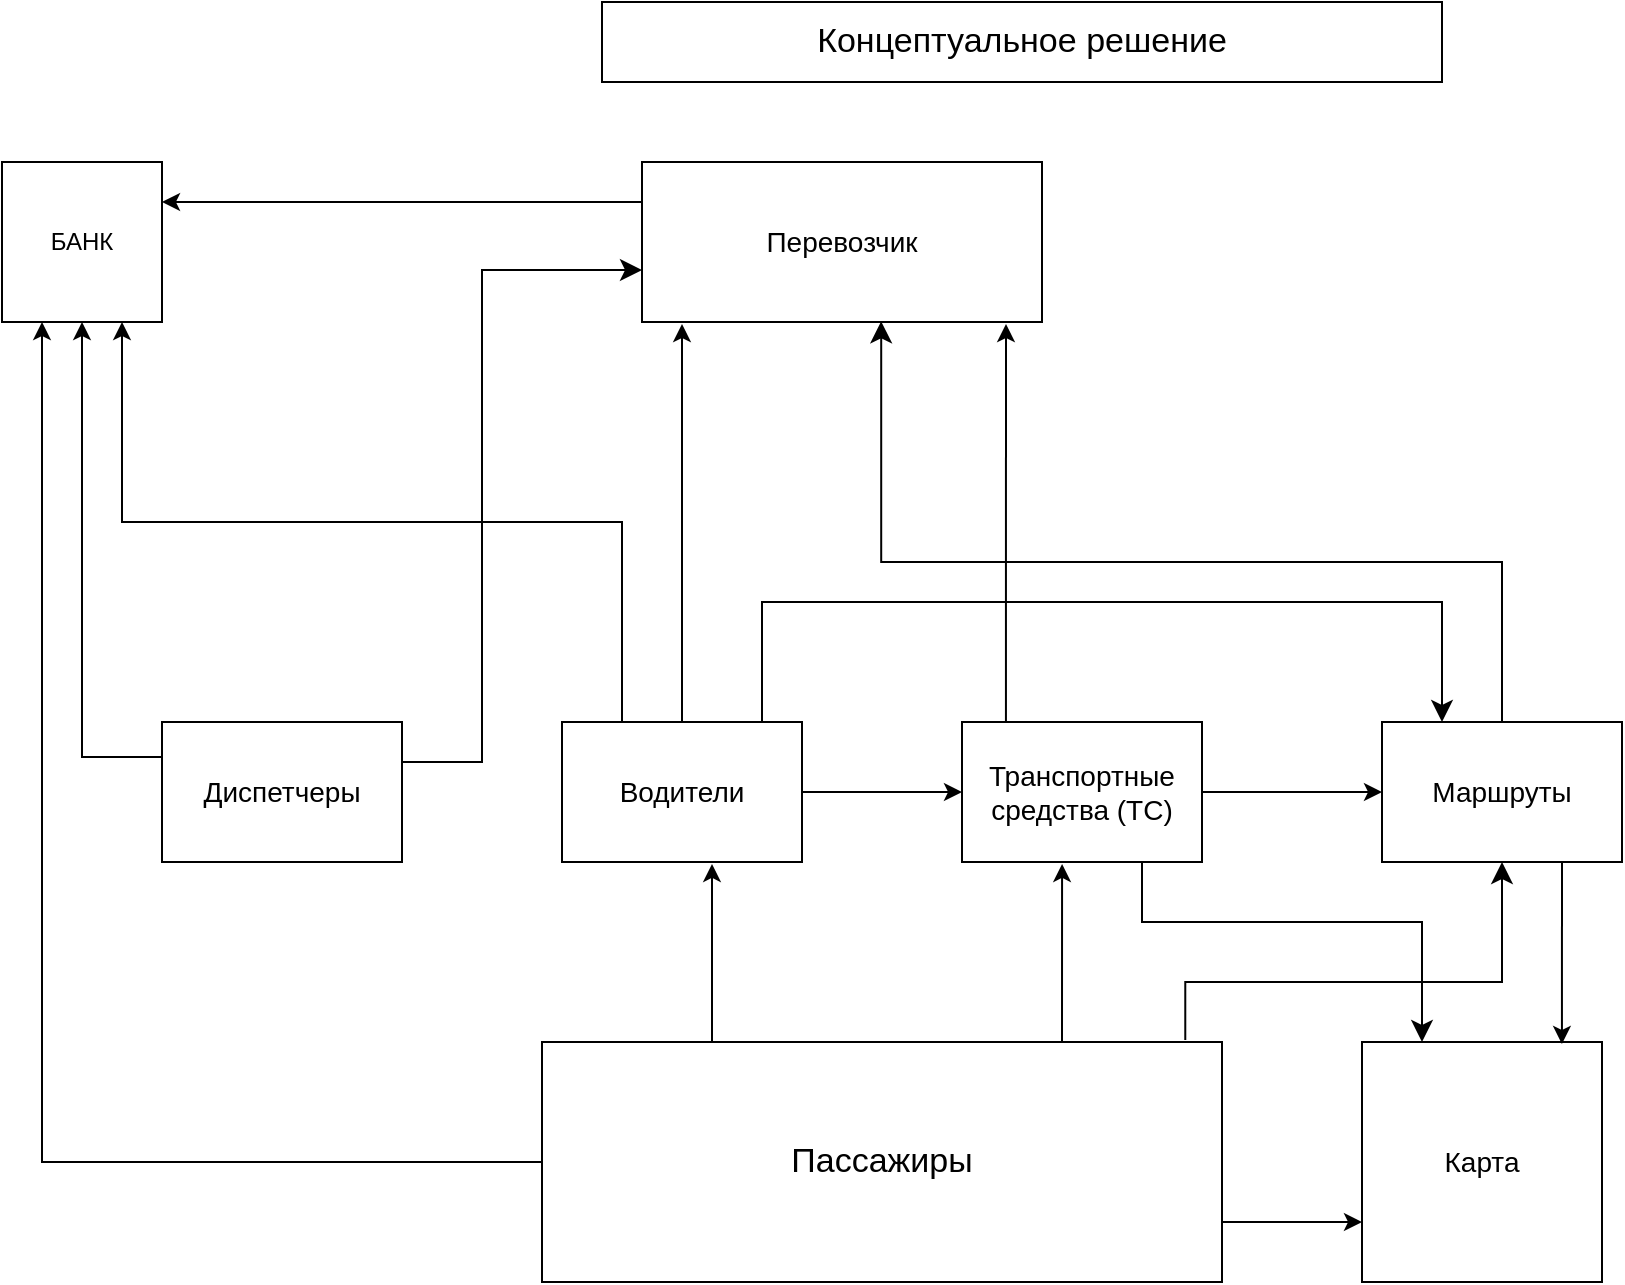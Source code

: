 <mxfile version="24.6.4" type="device">
  <diagram name="Страница — 1" id="yDxt1b4h_l7rGUwagy35">
    <mxGraphModel dx="1406" dy="727" grid="1" gridSize="10" guides="1" tooltips="1" connect="1" arrows="1" fold="1" page="1" pageScale="1" pageWidth="1169" pageHeight="827" math="0" shadow="0">
      <root>
        <mxCell id="0" />
        <mxCell id="1" parent="0" />
        <mxCell id="9KsucO-G9pVW__VIFewi-1" value="БАНК" style="whiteSpace=wrap;html=1;aspect=fixed;" parent="1" vertex="1">
          <mxGeometry x="80" y="80" width="80" height="80" as="geometry" />
        </mxCell>
        <mxCell id="wDGWkhxI2yQm0f8ccPVo-21" style="edgeStyle=orthogonalEdgeStyle;rounded=0;orthogonalLoop=1;jettySize=auto;html=1;exitX=0;exitY=0.25;exitDx=0;exitDy=0;entryX=1;entryY=0.25;entryDx=0;entryDy=0;" parent="1" source="9KsucO-G9pVW__VIFewi-8" target="9KsucO-G9pVW__VIFewi-1" edge="1">
          <mxGeometry relative="1" as="geometry" />
        </mxCell>
        <mxCell id="9KsucO-G9pVW__VIFewi-8" value="&lt;div style=&quot;font-size: 14px;&quot;&gt;Перевозчик&lt;br&gt;&lt;/div&gt;" style="rounded=0;whiteSpace=wrap;html=1;" parent="1" vertex="1">
          <mxGeometry x="400" y="80" width="200" height="80" as="geometry" />
        </mxCell>
        <mxCell id="wDGWkhxI2yQm0f8ccPVo-1" value="&lt;font style=&quot;font-size: 17px;&quot;&gt;Концептуальное решение&lt;/font&gt;" style="rounded=0;whiteSpace=wrap;html=1;" parent="1" vertex="1">
          <mxGeometry x="380" width="420" height="40" as="geometry" />
        </mxCell>
        <mxCell id="wDGWkhxI2yQm0f8ccPVo-27" style="edgeStyle=orthogonalEdgeStyle;rounded=0;orthogonalLoop=1;jettySize=auto;html=1;exitX=0;exitY=0.25;exitDx=0;exitDy=0;entryX=0.5;entryY=1;entryDx=0;entryDy=0;" parent="1" source="wDGWkhxI2yQm0f8ccPVo-2" target="9KsucO-G9pVW__VIFewi-1" edge="1">
          <mxGeometry relative="1" as="geometry" />
        </mxCell>
        <mxCell id="wDGWkhxI2yQm0f8ccPVo-2" value="&lt;font style=&quot;font-size: 14px;&quot;&gt;Диспетчеры&lt;/font&gt;" style="rounded=0;whiteSpace=wrap;html=1;" parent="1" vertex="1">
          <mxGeometry x="160" y="360" width="120" height="70" as="geometry" />
        </mxCell>
        <mxCell id="wDGWkhxI2yQm0f8ccPVo-22" style="edgeStyle=orthogonalEdgeStyle;rounded=0;orthogonalLoop=1;jettySize=auto;html=1;exitX=0.25;exitY=0;exitDx=0;exitDy=0;entryX=0.75;entryY=1;entryDx=0;entryDy=0;" parent="1" source="wDGWkhxI2yQm0f8ccPVo-3" target="9KsucO-G9pVW__VIFewi-1" edge="1">
          <mxGeometry relative="1" as="geometry" />
        </mxCell>
        <mxCell id="wDGWkhxI2yQm0f8ccPVo-46" style="edgeStyle=orthogonalEdgeStyle;rounded=0;orthogonalLoop=1;jettySize=auto;html=1;exitX=1;exitY=0.5;exitDx=0;exitDy=0;entryX=0;entryY=0.5;entryDx=0;entryDy=0;" parent="1" source="wDGWkhxI2yQm0f8ccPVo-3" target="wDGWkhxI2yQm0f8ccPVo-4" edge="1">
          <mxGeometry relative="1" as="geometry" />
        </mxCell>
        <mxCell id="wDGWkhxI2yQm0f8ccPVo-3" value="&lt;font style=&quot;font-size: 14px;&quot;&gt;Водители&lt;/font&gt;" style="rounded=0;whiteSpace=wrap;html=1;" parent="1" vertex="1">
          <mxGeometry x="360" y="360" width="120" height="70" as="geometry" />
        </mxCell>
        <mxCell id="wDGWkhxI2yQm0f8ccPVo-19" style="edgeStyle=orthogonalEdgeStyle;rounded=0;orthogonalLoop=1;jettySize=auto;html=1;exitX=1;exitY=0.5;exitDx=0;exitDy=0;entryX=0;entryY=0.5;entryDx=0;entryDy=0;" parent="1" source="wDGWkhxI2yQm0f8ccPVo-4" target="wDGWkhxI2yQm0f8ccPVo-5" edge="1">
          <mxGeometry relative="1" as="geometry" />
        </mxCell>
        <mxCell id="wDGWkhxI2yQm0f8ccPVo-4" value="&lt;font style=&quot;font-size: 14px;&quot;&gt;Транспортные средства (ТС)&lt;/font&gt;" style="rounded=0;whiteSpace=wrap;html=1;" parent="1" vertex="1">
          <mxGeometry x="560" y="360" width="120" height="70" as="geometry" />
        </mxCell>
        <mxCell id="wDGWkhxI2yQm0f8ccPVo-5" value="&lt;font style=&quot;font-size: 14px;&quot;&gt;Маршруты&lt;/font&gt;" style="rounded=0;whiteSpace=wrap;html=1;" parent="1" vertex="1">
          <mxGeometry x="770" y="360" width="120" height="70" as="geometry" />
        </mxCell>
        <mxCell id="wDGWkhxI2yQm0f8ccPVo-6" value="&lt;font style=&quot;font-size: 14px;&quot;&gt;Карта&lt;/font&gt;" style="rounded=0;whiteSpace=wrap;html=1;" parent="1" vertex="1">
          <mxGeometry x="760" y="520" width="120" height="120" as="geometry" />
        </mxCell>
        <mxCell id="wDGWkhxI2yQm0f8ccPVo-30" style="edgeStyle=orthogonalEdgeStyle;rounded=0;orthogonalLoop=1;jettySize=auto;html=1;exitX=1;exitY=0.75;exitDx=0;exitDy=0;entryX=0;entryY=0.75;entryDx=0;entryDy=0;" parent="1" source="wDGWkhxI2yQm0f8ccPVo-7" target="wDGWkhxI2yQm0f8ccPVo-6" edge="1">
          <mxGeometry relative="1" as="geometry" />
        </mxCell>
        <mxCell id="wDGWkhxI2yQm0f8ccPVo-40" style="edgeStyle=orthogonalEdgeStyle;rounded=0;orthogonalLoop=1;jettySize=auto;html=1;exitX=0;exitY=0.5;exitDx=0;exitDy=0;entryX=0.25;entryY=1;entryDx=0;entryDy=0;" parent="1" source="wDGWkhxI2yQm0f8ccPVo-7" target="9KsucO-G9pVW__VIFewi-1" edge="1">
          <mxGeometry relative="1" as="geometry" />
        </mxCell>
        <mxCell id="wDGWkhxI2yQm0f8ccPVo-7" value="&lt;font style=&quot;font-size: 17px;&quot;&gt;Пассажиры&lt;/font&gt;" style="rounded=0;whiteSpace=wrap;html=1;" parent="1" vertex="1">
          <mxGeometry x="350" y="520" width="340" height="120" as="geometry" />
        </mxCell>
        <mxCell id="wDGWkhxI2yQm0f8ccPVo-13" value="" style="endArrow=classic;html=1;rounded=0;entryX=0.91;entryY=1.013;entryDx=0;entryDy=0;entryPerimeter=0;exitX=0.183;exitY=0;exitDx=0;exitDy=0;exitPerimeter=0;" parent="1" source="wDGWkhxI2yQm0f8ccPVo-4" target="9KsucO-G9pVW__VIFewi-8" edge="1">
          <mxGeometry width="50" height="50" relative="1" as="geometry">
            <mxPoint x="580" y="350" as="sourcePoint" />
            <mxPoint x="590" y="170" as="targetPoint" />
          </mxGeometry>
        </mxCell>
        <mxCell id="wDGWkhxI2yQm0f8ccPVo-17" style="edgeStyle=orthogonalEdgeStyle;rounded=0;orthogonalLoop=1;jettySize=auto;html=1;exitX=0.5;exitY=0;exitDx=0;exitDy=0;entryX=0.1;entryY=1.013;entryDx=0;entryDy=0;entryPerimeter=0;" parent="1" source="wDGWkhxI2yQm0f8ccPVo-3" target="9KsucO-G9pVW__VIFewi-8" edge="1">
          <mxGeometry relative="1" as="geometry" />
        </mxCell>
        <mxCell id="wDGWkhxI2yQm0f8ccPVo-26" value="" style="edgeStyle=elbowEdgeStyle;elbow=horizontal;endArrow=classic;html=1;curved=0;rounded=0;endSize=8;startSize=8;entryX=0;entryY=0.675;entryDx=0;entryDy=0;entryPerimeter=0;" parent="1" target="9KsucO-G9pVW__VIFewi-8" edge="1">
          <mxGeometry width="50" height="50" relative="1" as="geometry">
            <mxPoint x="280" y="380" as="sourcePoint" />
            <mxPoint x="540" y="320" as="targetPoint" />
            <Array as="points">
              <mxPoint x="320" y="360" />
            </Array>
          </mxGeometry>
        </mxCell>
        <mxCell id="wDGWkhxI2yQm0f8ccPVo-29" value="" style="edgeStyle=elbowEdgeStyle;elbow=vertical;endArrow=classic;html=1;curved=0;rounded=0;endSize=8;startSize=8;entryX=0.598;entryY=0.996;entryDx=0;entryDy=0;exitX=0.5;exitY=0;exitDx=0;exitDy=0;entryPerimeter=0;" parent="1" source="wDGWkhxI2yQm0f8ccPVo-5" target="9KsucO-G9pVW__VIFewi-8" edge="1">
          <mxGeometry width="50" height="50" relative="1" as="geometry">
            <mxPoint x="780" y="360" as="sourcePoint" />
            <mxPoint x="830" y="310" as="targetPoint" />
            <Array as="points">
              <mxPoint x="660" y="280" />
            </Array>
          </mxGeometry>
        </mxCell>
        <mxCell id="wDGWkhxI2yQm0f8ccPVo-32" style="edgeStyle=orthogonalEdgeStyle;rounded=0;orthogonalLoop=1;jettySize=auto;html=1;exitX=0.75;exitY=1;exitDx=0;exitDy=0;entryX=0.833;entryY=0.008;entryDx=0;entryDy=0;entryPerimeter=0;" parent="1" source="wDGWkhxI2yQm0f8ccPVo-5" target="wDGWkhxI2yQm0f8ccPVo-6" edge="1">
          <mxGeometry relative="1" as="geometry" />
        </mxCell>
        <mxCell id="wDGWkhxI2yQm0f8ccPVo-35" value="" style="edgeStyle=elbowEdgeStyle;elbow=vertical;endArrow=classic;html=1;curved=0;rounded=0;endSize=8;startSize=8;entryX=0.5;entryY=1;entryDx=0;entryDy=0;exitX=0.946;exitY=-0.008;exitDx=0;exitDy=0;exitPerimeter=0;" parent="1" source="wDGWkhxI2yQm0f8ccPVo-7" target="wDGWkhxI2yQm0f8ccPVo-5" edge="1">
          <mxGeometry width="50" height="50" relative="1" as="geometry">
            <mxPoint x="560" y="520" as="sourcePoint" />
            <mxPoint x="960" y="430" as="targetPoint" />
            <Array as="points">
              <mxPoint x="760" y="490" />
            </Array>
          </mxGeometry>
        </mxCell>
        <mxCell id="wDGWkhxI2yQm0f8ccPVo-36" style="edgeStyle=orthogonalEdgeStyle;rounded=0;orthogonalLoop=1;jettySize=auto;html=1;exitX=0.75;exitY=0;exitDx=0;exitDy=0;entryX=0.417;entryY=1.014;entryDx=0;entryDy=0;entryPerimeter=0;" parent="1" source="wDGWkhxI2yQm0f8ccPVo-7" target="wDGWkhxI2yQm0f8ccPVo-4" edge="1">
          <mxGeometry relative="1" as="geometry">
            <Array as="points">
              <mxPoint x="610" y="520" />
            </Array>
          </mxGeometry>
        </mxCell>
        <mxCell id="wDGWkhxI2yQm0f8ccPVo-39" style="edgeStyle=orthogonalEdgeStyle;rounded=0;orthogonalLoop=1;jettySize=auto;html=1;exitX=0.25;exitY=0;exitDx=0;exitDy=0;entryX=0.625;entryY=1.014;entryDx=0;entryDy=0;entryPerimeter=0;" parent="1" source="wDGWkhxI2yQm0f8ccPVo-7" target="wDGWkhxI2yQm0f8ccPVo-3" edge="1">
          <mxGeometry relative="1" as="geometry" />
        </mxCell>
        <mxCell id="wDGWkhxI2yQm0f8ccPVo-44" value="" style="edgeStyle=elbowEdgeStyle;elbow=vertical;endArrow=classic;html=1;curved=0;rounded=0;endSize=8;startSize=8;exitX=0.75;exitY=1;exitDx=0;exitDy=0;entryX=0.25;entryY=0;entryDx=0;entryDy=0;entryPerimeter=0;" parent="1" source="wDGWkhxI2yQm0f8ccPVo-4" target="wDGWkhxI2yQm0f8ccPVo-6" edge="1">
          <mxGeometry width="50" height="50" relative="1" as="geometry">
            <mxPoint x="630" y="430" as="sourcePoint" />
            <mxPoint x="790" y="510" as="targetPoint" />
            <Array as="points">
              <mxPoint x="700" y="460" />
            </Array>
          </mxGeometry>
        </mxCell>
        <mxCell id="wDGWkhxI2yQm0f8ccPVo-48" value="" style="edgeStyle=elbowEdgeStyle;elbow=vertical;endArrow=classic;html=1;curved=0;rounded=0;endSize=8;startSize=8;entryX=0.25;entryY=0;entryDx=0;entryDy=0;" parent="1" target="wDGWkhxI2yQm0f8ccPVo-5" edge="1">
          <mxGeometry width="50" height="50" relative="1" as="geometry">
            <mxPoint x="460" y="360" as="sourcePoint" />
            <mxPoint x="790" y="280" as="targetPoint" />
            <Array as="points">
              <mxPoint x="630" y="300" />
            </Array>
          </mxGeometry>
        </mxCell>
      </root>
    </mxGraphModel>
  </diagram>
</mxfile>
